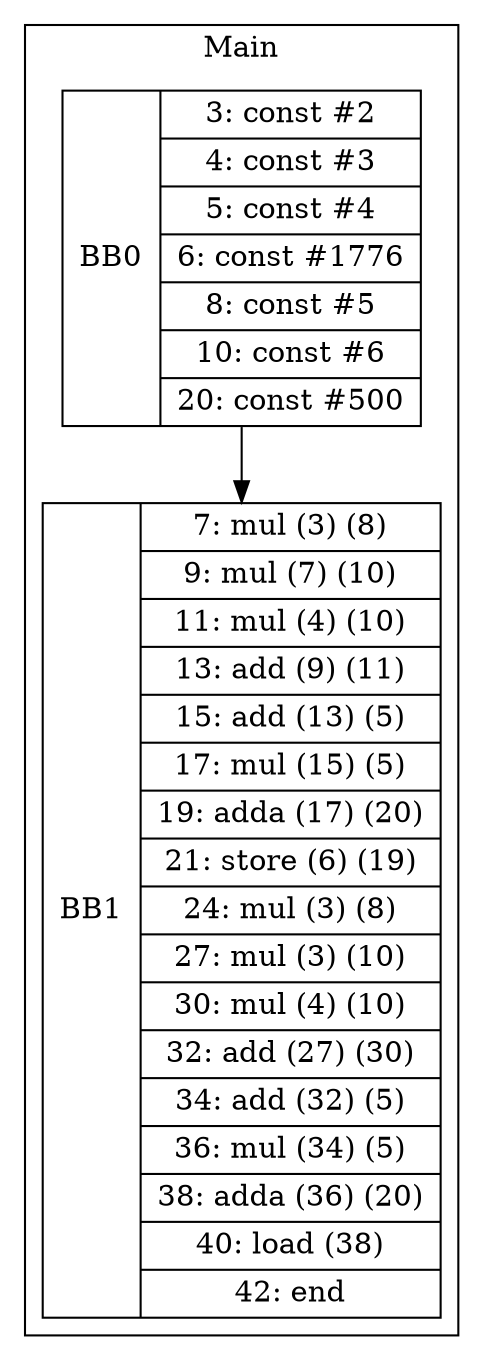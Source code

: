 digraph G {
node [shape=record];
subgraph cluster_main{
label = "Main";
BB0 [shape=record, label="<b>BB0|{3: const #2|4: const #3|5: const #4|6: const #1776|8: const #5|10: const #6|20: const #500}"];
BB1 [shape=record, label="<b>BB1|{7: mul (3) (8)|9: mul (7) (10)|11: mul (4) (10)|13: add (9) (11)|15: add (13) (5)|17: mul (15) (5)|19: adda (17) (20)|21: store (6) (19)|24: mul (3) (8)|27: mul (3) (10)|30: mul (4) (10)|32: add (27) (30)|34: add (32) (5)|36: mul (34) (5)|38: adda (36) (20)|40: load (38)|42: end}"];
}
BB0:s -> BB1:n ;
}
